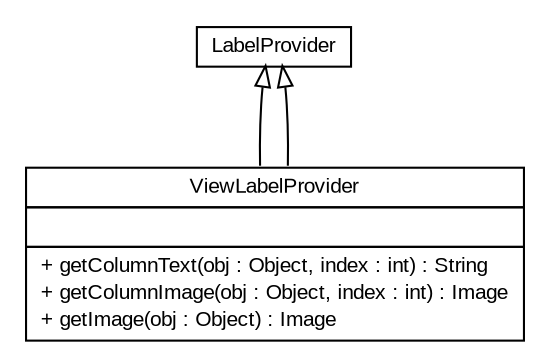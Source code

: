 #!/usr/local/bin/dot
#
# Class diagram 
# Generated by UMLGraph version 5.2 (http://www.umlgraph.org/)
#

digraph G {
	edge [fontname="arial",fontsize=10,labelfontname="arial",labelfontsize=10];
	node [fontname="arial",fontsize=10,shape=plaintext];
	nodesep=0.25;
	ranksep=0.5;
	// view.ComplexView.ViewLabelProvider
	c1824 [label=<<table title="view.ComplexView.ViewLabelProvider" border="0" cellborder="1" cellspacing="0" cellpadding="2" port="p" href="./ComplexView.ViewLabelProvider.html">
		<tr><td><table border="0" cellspacing="0" cellpadding="1">
<tr><td align="center" balign="center"> ViewLabelProvider </td></tr>
		</table></td></tr>
		<tr><td><table border="0" cellspacing="0" cellpadding="1">
<tr><td align="left" balign="left">  </td></tr>
		</table></td></tr>
		<tr><td><table border="0" cellspacing="0" cellpadding="1">
<tr><td align="left" balign="left"> + getColumnText(obj : Object, index : int) : String </td></tr>
<tr><td align="left" balign="left"> + getColumnImage(obj : Object, index : int) : Image </td></tr>
<tr><td align="left" balign="left"> + getImage(obj : Object) : Image </td></tr>
		</table></td></tr>
		</table>>, fontname="arial", fontcolor="black", fontsize=10.0];
	//view.ComplexView.ViewLabelProvider extends LabelProvider
	c1830:p -> c1824:p [dir=back,arrowtail=empty];
	//view.ComplexView.ViewLabelProvider extends LabelProvider
	c1830:p -> c1824:p [dir=back,arrowtail=empty];
	// LabelProvider
	c1830[label=<<table title="LabelProvider" border="0" cellborder="1" cellspacing="0" cellpadding="2" port="p" href="http://java.sun.com/j2se/1.4.2/docs/api//LabelProvider.html">
		<tr><td><table border="0" cellspacing="0" cellpadding="1">
<tr><td align="center" balign="center"> LabelProvider </td></tr>
		</table></td></tr>
		</table>>, fontname="arial", fontcolor="black", fontsize=10.0];
}


